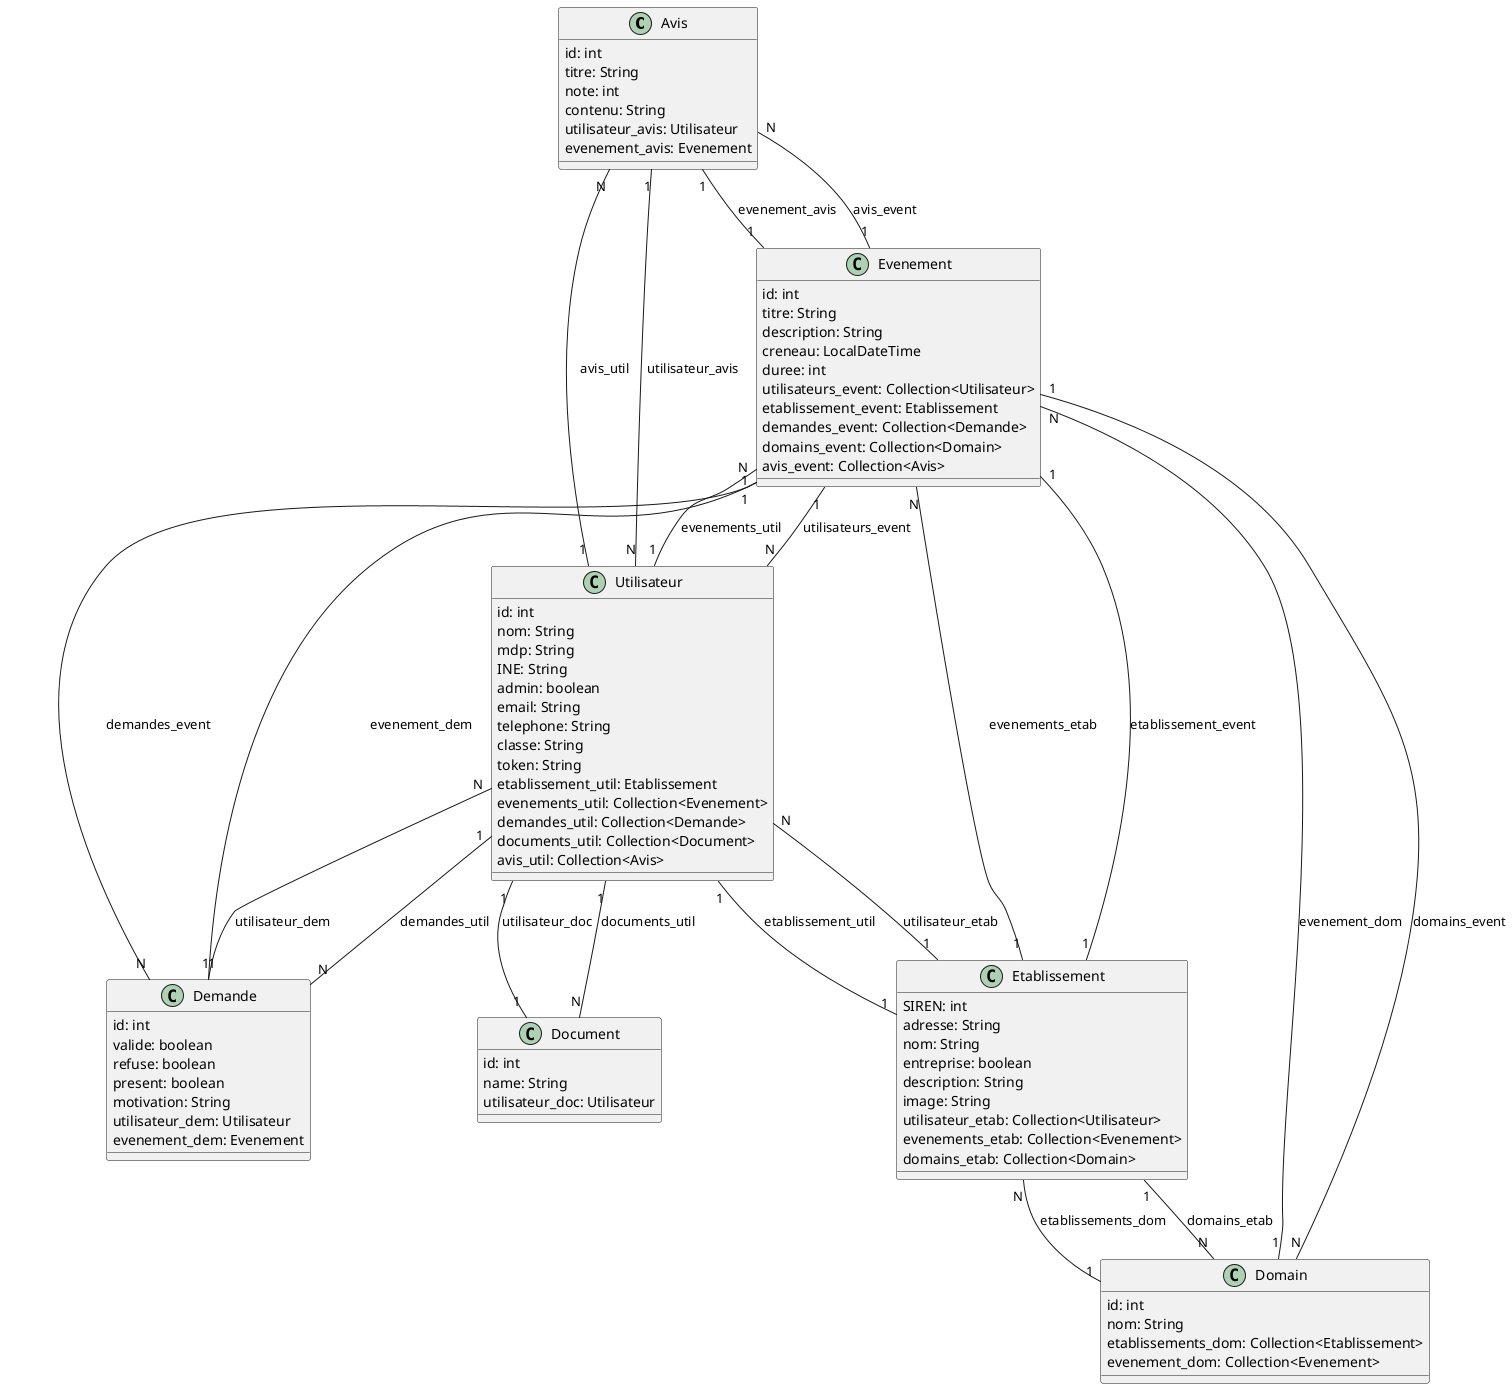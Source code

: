 @startuml
class Avis {
    id: int
    titre: String
    note: int
    contenu: String
    utilisateur_avis: Utilisateur
    evenement_avis: Evenement
}

class Demande {
    id: int
    valide: boolean
    refuse: boolean
    present: boolean
    motivation: String
    utilisateur_dem: Utilisateur
    evenement_dem: Evenement
}

class Document {
    id: int
    name: String
    utilisateur_doc: Utilisateur
}

class Domain {
    id: int
    nom: String
    etablissements_dom: Collection<Etablissement>
    evenement_dom: Collection<Evenement>
}

class Etablissement {
    SIREN: int
    adresse: String
    nom: String
    entreprise: boolean
    description: String
    image: String
    utilisateur_etab: Collection<Utilisateur>
    evenements_etab: Collection<Evenement>
    domains_etab: Collection<Domain>
}

class Evenement {
    id: int
    titre: String
    description: String
    creneau: LocalDateTime
    duree: int
    utilisateurs_event: Collection<Utilisateur>
    etablissement_event: Etablissement
    demandes_event: Collection<Demande>
    domains_event: Collection<Domain>
    avis_event: Collection<Avis>
}

class Utilisateur {
    id: int
    nom: String
    mdp: String
    INE: String
    admin: boolean
    email: String
    telephone: String
    classe: String
    token: String
    etablissement_util: Etablissement
    evenements_util: Collection<Evenement>
    demandes_util: Collection<Demande>
    documents_util: Collection<Document>
    avis_util: Collection<Avis>
}

Avis "1" -- "N" Utilisateur : utilisateur_avis
Avis "1" -- "1" Evenement : evenement_avis

Demande "1" -- "N" Utilisateur : utilisateur_dem
Demande "1" -- "1" Evenement : evenement_dem

Document "1" -- "1" Utilisateur : utilisateur_doc

Domain "1" -- "N" Etablissement : etablissements_dom
Domain "1" -- "N" Evenement : evenement_dom

Etablissement "1" -- "N" Utilisateur : utilisateur_etab
Etablissement "1" -- "N" Evenement : evenements_etab
Etablissement "1" -- "N" Domain : domains_etab

Evenement "1" -- "N" Utilisateur : utilisateurs_event
Evenement "1" -- "1" Etablissement : etablissement_event
Evenement "1" -- "N" Demande : demandes_event
Evenement "1" -- "N" Domain : domains_event
Evenement "1" -- "N" Avis : avis_event

Utilisateur "1" -- "1" Etablissement : etablissement_util
Utilisateur "1" -- "N" Evenement : evenements_util
Utilisateur "1" -- "N" Demande : demandes_util
Utilisateur "1" -- "N" Document : documents_util
Utilisateur "1" -- "N" Avis : avis_util
@enduml